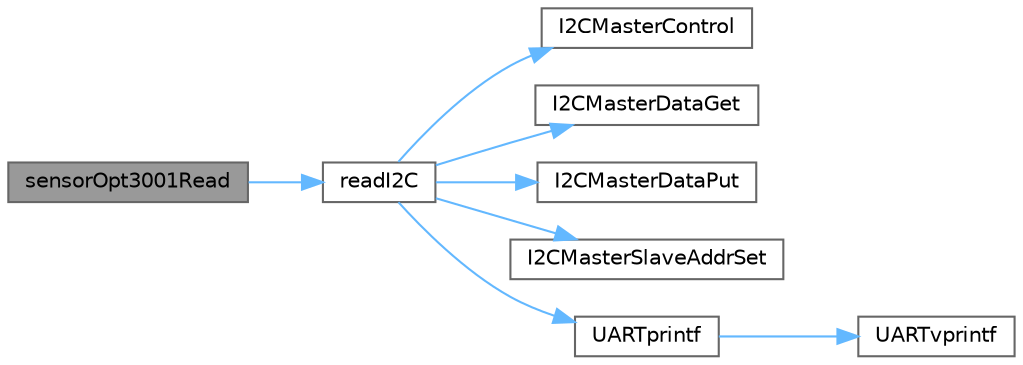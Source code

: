 digraph "sensorOpt3001Read"
{
 // LATEX_PDF_SIZE
  bgcolor="transparent";
  edge [fontname=Helvetica,fontsize=10,labelfontname=Helvetica,labelfontsize=10];
  node [fontname=Helvetica,fontsize=10,shape=box,height=0.2,width=0.4];
  rankdir="LR";
  Node1 [id="Node000001",label="sensorOpt3001Read",height=0.2,width=0.4,color="gray40", fillcolor="grey60", style="filled", fontcolor="black",tooltip=" "];
  Node1 -> Node2 [id="edge1_Node000001_Node000002",color="steelblue1",style="solid",tooltip=" "];
  Node2 [id="Node000002",label="readI2C",height=0.2,width=0.4,color="grey40", fillcolor="white", style="filled",URL="$i2cOptDriver_8c.html#aae8206c011ccb96e2582ad43ca07b70a",tooltip=" "];
  Node2 -> Node3 [id="edge2_Node000002_Node000003",color="steelblue1",style="solid",tooltip=" "];
  Node3 [id="Node000003",label="I2CMasterControl",height=0.2,width=0.4,color="grey40", fillcolor="white", style="filled",URL="$group__i2c__api.html#ga2ec6254eefae0f4776eba37ce365a7a7",tooltip=" "];
  Node2 -> Node4 [id="edge3_Node000002_Node000004",color="steelblue1",style="solid",tooltip=" "];
  Node4 [id="Node000004",label="I2CMasterDataGet",height=0.2,width=0.4,color="grey40", fillcolor="white", style="filled",URL="$group__i2c__api.html#ga630e3dbdc9f3f93b1173ff53cb912c7e",tooltip=" "];
  Node2 -> Node5 [id="edge4_Node000002_Node000005",color="steelblue1",style="solid",tooltip=" "];
  Node5 [id="Node000005",label="I2CMasterDataPut",height=0.2,width=0.4,color="grey40", fillcolor="white", style="filled",URL="$group__i2c__api.html#ga2b04622258dd620d1ee96a5a03eec3c3",tooltip=" "];
  Node2 -> Node6 [id="edge5_Node000002_Node000006",color="steelblue1",style="solid",tooltip=" "];
  Node6 [id="Node000006",label="I2CMasterSlaveAddrSet",height=0.2,width=0.4,color="grey40", fillcolor="white", style="filled",URL="$group__i2c__api.html#ga71c9585a226d1ab8e7fe77728b0a9ca9",tooltip=" "];
  Node2 -> Node7 [id="edge6_Node000002_Node000007",color="steelblue1",style="solid",tooltip=" "];
  Node7 [id="Node000007",label="UARTprintf",height=0.2,width=0.4,color="grey40", fillcolor="white", style="filled",URL="$group__uartstdio__api.html#ga9df4748a317174f7cf3c20ffc072abb0",tooltip=" "];
  Node7 -> Node8 [id="edge7_Node000007_Node000008",color="steelblue1",style="solid",tooltip=" "];
  Node8 [id="Node000008",label="UARTvprintf",height=0.2,width=0.4,color="grey40", fillcolor="white", style="filled",URL="$uartstdio_8h.html#ac24c8a911d71d799981ea44353f472de",tooltip=" "];
}
